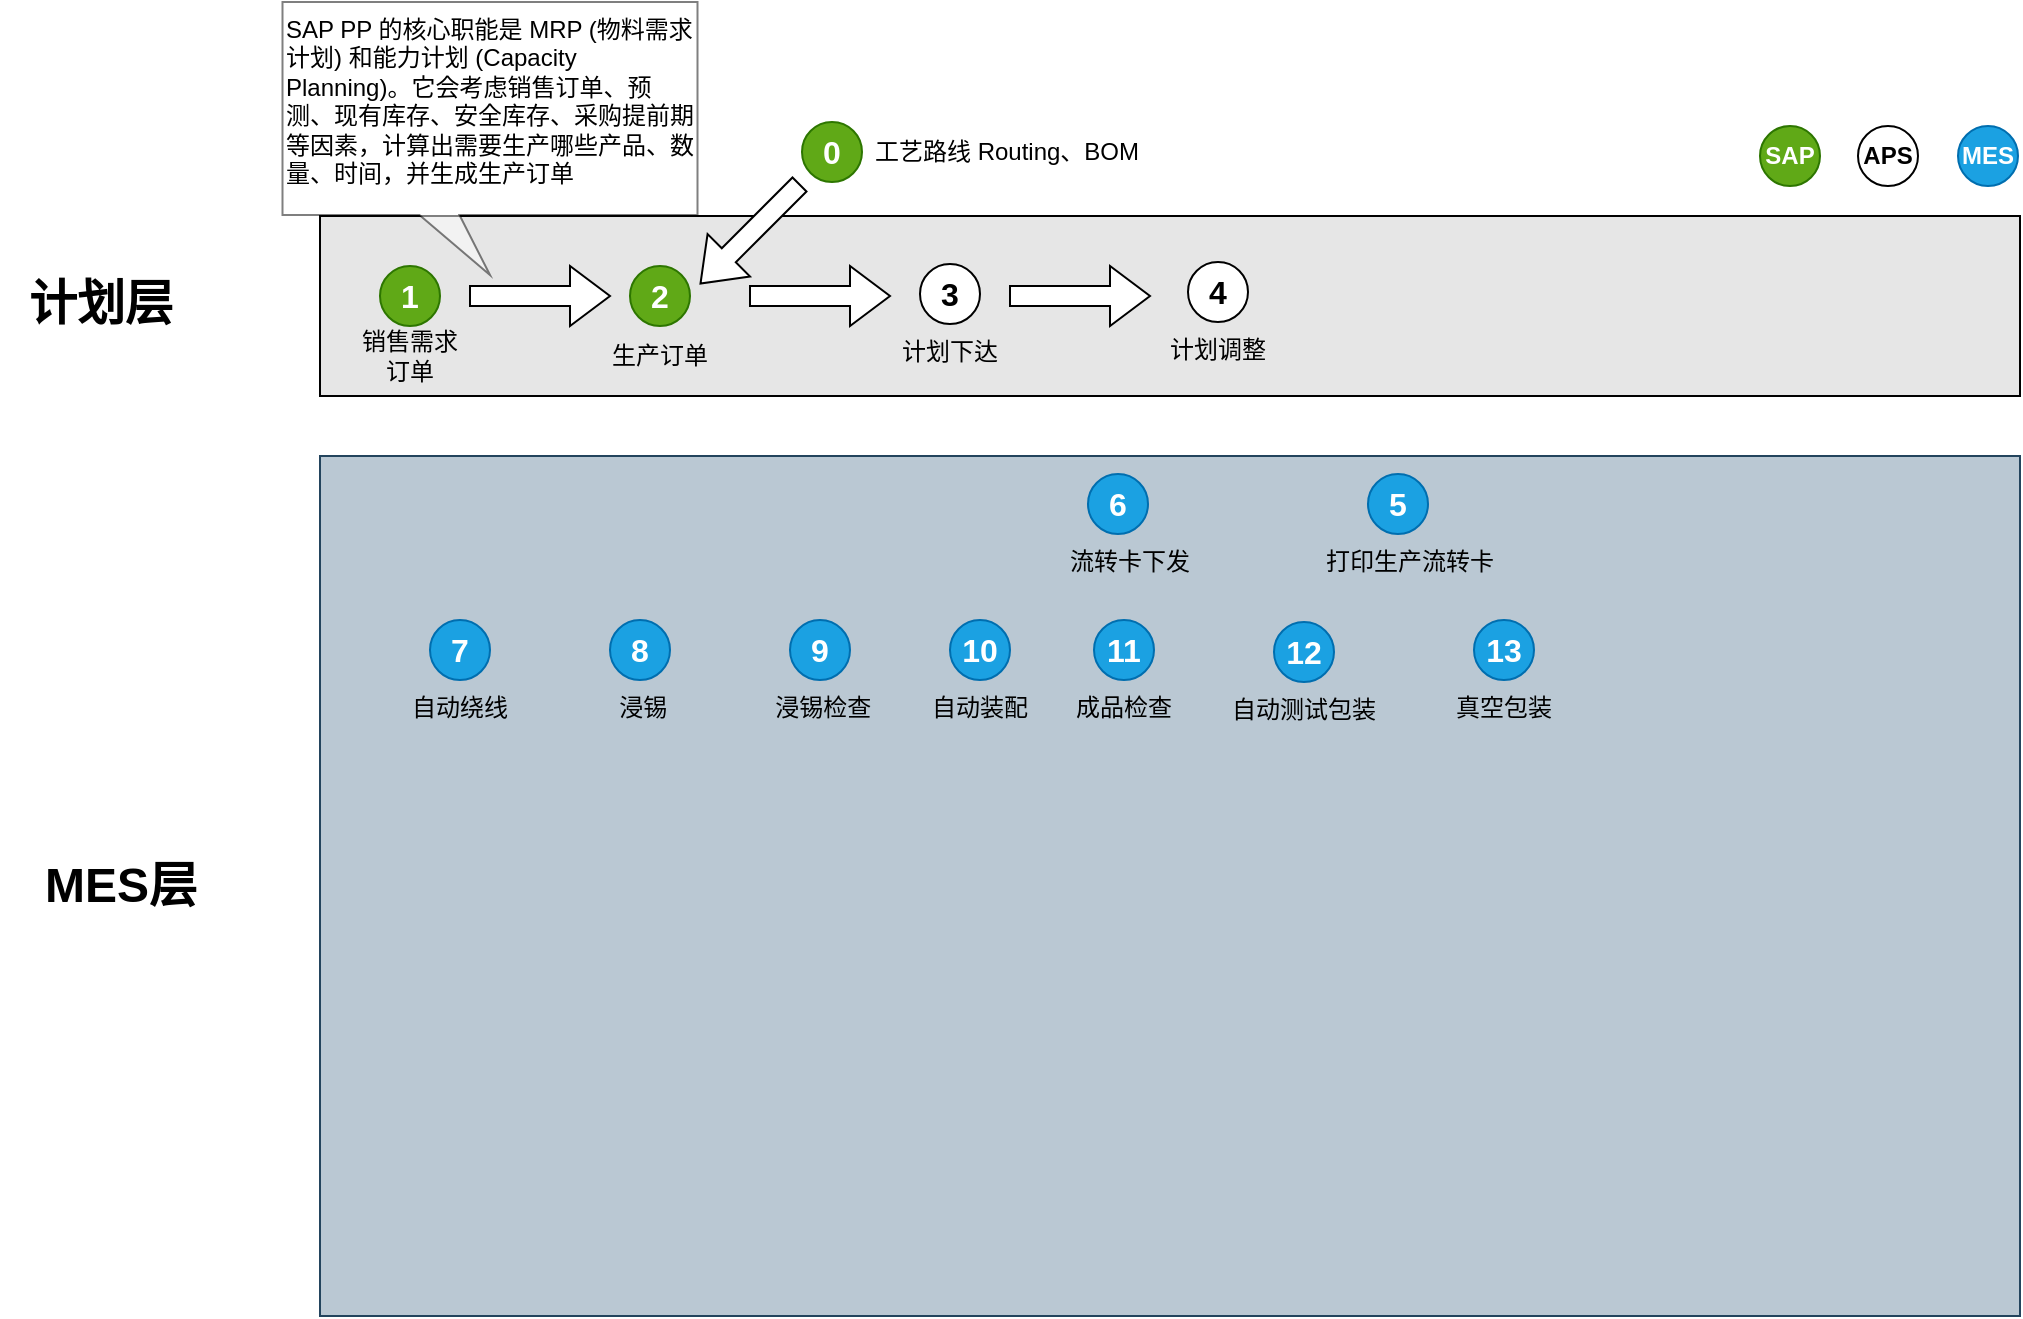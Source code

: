 <mxfile version="26.2.14">
  <diagram name="SAP-MES" id="LYEeIje9SqZyWHTVqlJM">
    <mxGraphModel dx="1271" dy="667" grid="1" gridSize="10" guides="1" tooltips="1" connect="1" arrows="1" fold="1" page="1" pageScale="1" pageWidth="850" pageHeight="1100" math="0" shadow="0">
      <root>
        <mxCell id="0" />
        <mxCell id="1" parent="0" />
        <mxCell id="aC4bHIneP-dO9CCa_mvw-2" value="" style="rounded=0;whiteSpace=wrap;html=1;fillColor=#E6E6E6;" vertex="1" parent="1">
          <mxGeometry x="270" y="347" width="850" height="90" as="geometry" />
        </mxCell>
        <mxCell id="aC4bHIneP-dO9CCa_mvw-3" value="计划层" style="text;strokeColor=none;fillColor=none;html=1;fontSize=24;fontStyle=1;verticalAlign=middle;align=center;" vertex="1" parent="1">
          <mxGeometry x="110" y="371" width="100" height="40" as="geometry" />
        </mxCell>
        <mxCell id="aC4bHIneP-dO9CCa_mvw-4" value="" style="html=1;shadow=0;dashed=0;align=center;verticalAlign=middle;shape=mxgraph.arrows2.arrow;dy=0.67;dx=20;notch=0;" vertex="1" parent="1">
          <mxGeometry x="345" y="372" width="70" height="30" as="geometry" />
        </mxCell>
        <mxCell id="aC4bHIneP-dO9CCa_mvw-5" value="" style="group" vertex="1" connectable="0" parent="1">
          <mxGeometry x="285" y="372" width="60" height="60" as="geometry" />
        </mxCell>
        <mxCell id="aC4bHIneP-dO9CCa_mvw-6" value="1" style="ellipse;whiteSpace=wrap;html=1;aspect=fixed;rotation=0;strokeColor=#2D7600;gradientDirection=east;fillColor=#60a917;rounded=0;pointerEvents=0;fontFamily=Helvetica;fontSize=16;spacingTop=4;spacingBottom=4;spacingLeft=4;spacingRight=4;points=[];fontStyle=1;snapToPoint=0;fontColor=#ffffff;" vertex="1" parent="aC4bHIneP-dO9CCa_mvw-5">
          <mxGeometry x="15" width="30" height="30" as="geometry" />
        </mxCell>
        <mxCell id="aC4bHIneP-dO9CCa_mvw-7" value="销售需求订单" style="text;html=1;align=center;verticalAlign=middle;whiteSpace=wrap;rounded=0;" vertex="1" parent="aC4bHIneP-dO9CCa_mvw-5">
          <mxGeometry y="30" width="60" height="30" as="geometry" />
        </mxCell>
        <mxCell id="aC4bHIneP-dO9CCa_mvw-8" value="" style="group" vertex="1" connectable="0" parent="1">
          <mxGeometry x="410" y="372" width="60" height="60" as="geometry" />
        </mxCell>
        <mxCell id="aC4bHIneP-dO9CCa_mvw-9" value="2" style="ellipse;whiteSpace=wrap;html=1;aspect=fixed;rotation=0;strokeColor=#2D7600;gradientDirection=east;fillColor=#60a917;rounded=0;pointerEvents=0;fontFamily=Helvetica;fontSize=16;spacingTop=4;spacingBottom=4;spacingLeft=4;spacingRight=4;points=[];fontStyle=1;snapToPoint=0;fontColor=#ffffff;" vertex="1" parent="aC4bHIneP-dO9CCa_mvw-8">
          <mxGeometry x="15" width="30" height="30" as="geometry" />
        </mxCell>
        <mxCell id="aC4bHIneP-dO9CCa_mvw-10" value="生产订单" style="text;html=1;align=center;verticalAlign=middle;whiteSpace=wrap;rounded=0;" vertex="1" parent="aC4bHIneP-dO9CCa_mvw-8">
          <mxGeometry y="30" width="60" height="30" as="geometry" />
        </mxCell>
        <mxCell id="aC4bHIneP-dO9CCa_mvw-11" value="" style="group" vertex="1" connectable="0" parent="1">
          <mxGeometry x="496" y="300" width="190" height="60" as="geometry" />
        </mxCell>
        <mxCell id="aC4bHIneP-dO9CCa_mvw-12" value="0" style="ellipse;whiteSpace=wrap;html=1;aspect=fixed;rotation=0;strokeColor=#2D7600;gradientDirection=east;fillColor=#60a917;rounded=0;pointerEvents=0;fontFamily=Helvetica;fontSize=16;spacingTop=4;spacingBottom=4;spacingLeft=4;spacingRight=4;points=[];fontStyle=1;snapToPoint=0;fontColor=#ffffff;" vertex="1" parent="aC4bHIneP-dO9CCa_mvw-11">
          <mxGeometry x="15" width="30" height="30" as="geometry" />
        </mxCell>
        <mxCell id="aC4bHIneP-dO9CCa_mvw-13" value="工艺路线&amp;nbsp;Routing、BOM" style="text;html=1;align=center;verticalAlign=middle;whiteSpace=wrap;rounded=0;" vertex="1" parent="aC4bHIneP-dO9CCa_mvw-11">
          <mxGeometry x="45" width="145" height="30" as="geometry" />
        </mxCell>
        <mxCell id="aC4bHIneP-dO9CCa_mvw-14" value="" style="html=1;shadow=0;dashed=0;align=center;verticalAlign=middle;shape=mxgraph.arrows2.arrow;dy=0.67;dx=20;notch=0;rotation=-225;" vertex="1" parent="1">
          <mxGeometry x="450" y="341" width="70" height="30" as="geometry" />
        </mxCell>
        <mxCell id="aC4bHIneP-dO9CCa_mvw-15" value="" style="html=1;shadow=0;dashed=0;align=center;verticalAlign=middle;shape=mxgraph.arrows2.arrow;dy=0.67;dx=20;notch=0;" vertex="1" parent="1">
          <mxGeometry x="485" y="372" width="70" height="30" as="geometry" />
        </mxCell>
        <mxCell id="aC4bHIneP-dO9CCa_mvw-16" value="SAP" style="ellipse;whiteSpace=wrap;html=1;aspect=fixed;rotation=0;strokeColor=#2D7600;gradientDirection=east;fillColor=#60a917;rounded=0;pointerEvents=0;fontFamily=Helvetica;fontSize=12;spacingTop=4;spacingBottom=4;spacingLeft=4;spacingRight=4;points=[];fontStyle=1;snapToPoint=0;fontColor=#ffffff;" vertex="1" parent="1">
          <mxGeometry x="990" y="302" width="30" height="30" as="geometry" />
        </mxCell>
        <mxCell id="aC4bHIneP-dO9CCa_mvw-17" value="" style="html=1;shadow=0;dashed=0;align=center;verticalAlign=middle;shape=mxgraph.arrows2.arrow;dy=0.67;dx=20;notch=0;" vertex="1" parent="1">
          <mxGeometry x="615" y="372" width="70" height="30" as="geometry" />
        </mxCell>
        <mxCell id="aC4bHIneP-dO9CCa_mvw-18" value="" style="group" vertex="1" connectable="0" parent="1">
          <mxGeometry x="555" y="370" width="62" height="60" as="geometry" />
        </mxCell>
        <mxCell id="aC4bHIneP-dO9CCa_mvw-19" value="" style="group" vertex="1" connectable="0" parent="aC4bHIneP-dO9CCa_mvw-18">
          <mxGeometry width="62" height="60" as="geometry" />
        </mxCell>
        <mxCell id="aC4bHIneP-dO9CCa_mvw-20" value="计划下达" style="text;html=1;align=center;verticalAlign=middle;whiteSpace=wrap;rounded=0;" vertex="1" parent="aC4bHIneP-dO9CCa_mvw-19">
          <mxGeometry y="30" width="60" height="30" as="geometry" />
        </mxCell>
        <mxCell id="aC4bHIneP-dO9CCa_mvw-21" value="3" style="ellipse;whiteSpace=wrap;html=1;aspect=fixed;rotation=0;gradientDirection=east;rounded=0;pointerEvents=0;fontFamily=Helvetica;fontSize=16;spacingTop=4;spacingBottom=4;spacingLeft=4;spacingRight=4;points=[];fontStyle=1;snapToPoint=0;" vertex="1" parent="aC4bHIneP-dO9CCa_mvw-18">
          <mxGeometry x="15" y="1" width="30" height="30" as="geometry" />
        </mxCell>
        <mxCell id="aC4bHIneP-dO9CCa_mvw-22" value="" style="group" vertex="1" connectable="0" parent="1">
          <mxGeometry x="689" y="369" width="62" height="60" as="geometry" />
        </mxCell>
        <mxCell id="aC4bHIneP-dO9CCa_mvw-23" value="" style="group" vertex="1" connectable="0" parent="aC4bHIneP-dO9CCa_mvw-22">
          <mxGeometry width="62" height="60" as="geometry" />
        </mxCell>
        <mxCell id="aC4bHIneP-dO9CCa_mvw-24" value="计划调整" style="text;html=1;align=center;verticalAlign=middle;whiteSpace=wrap;rounded=0;" vertex="1" parent="aC4bHIneP-dO9CCa_mvw-23">
          <mxGeometry y="30" width="60" height="30" as="geometry" />
        </mxCell>
        <mxCell id="aC4bHIneP-dO9CCa_mvw-25" value="4" style="ellipse;whiteSpace=wrap;html=1;aspect=fixed;rotation=0;gradientDirection=east;rounded=0;pointerEvents=0;fontFamily=Helvetica;fontSize=16;spacingTop=4;spacingBottom=4;spacingLeft=4;spacingRight=4;points=[];fontStyle=1;snapToPoint=0;" vertex="1" parent="aC4bHIneP-dO9CCa_mvw-22">
          <mxGeometry x="15" y="1" width="30" height="30" as="geometry" />
        </mxCell>
        <mxCell id="aC4bHIneP-dO9CCa_mvw-26" value="APS" style="ellipse;whiteSpace=wrap;html=1;aspect=fixed;rotation=0;gradientDirection=east;rounded=0;pointerEvents=0;fontFamily=Helvetica;fontSize=12;spacingTop=4;spacingBottom=4;spacingLeft=4;spacingRight=4;points=[];fontStyle=1;snapToPoint=0;" vertex="1" parent="1">
          <mxGeometry x="1039" y="302" width="30" height="30" as="geometry" />
        </mxCell>
        <mxCell id="aC4bHIneP-dO9CCa_mvw-27" value="" style="rounded=0;whiteSpace=wrap;html=1;fillColor=#bac8d3;strokeColor=#23445d;" vertex="1" parent="1">
          <mxGeometry x="270" y="467" width="850" height="430" as="geometry" />
        </mxCell>
        <mxCell id="aC4bHIneP-dO9CCa_mvw-28" value="MES层" style="text;strokeColor=none;fillColor=none;html=1;fontSize=24;fontStyle=1;verticalAlign=middle;align=center;" vertex="1" parent="1">
          <mxGeometry x="120" y="662" width="100" height="40" as="geometry" />
        </mxCell>
        <mxCell id="aC4bHIneP-dO9CCa_mvw-29" value="" style="group" vertex="1" connectable="0" parent="1">
          <mxGeometry x="779" y="475" width="90" height="60" as="geometry" />
        </mxCell>
        <mxCell id="aC4bHIneP-dO9CCa_mvw-30" value="" style="group" vertex="1" connectable="0" parent="aC4bHIneP-dO9CCa_mvw-29">
          <mxGeometry width="90" height="60" as="geometry" />
        </mxCell>
        <mxCell id="aC4bHIneP-dO9CCa_mvw-31" value="打印生产流转卡" style="text;html=1;align=center;verticalAlign=middle;whiteSpace=wrap;rounded=0;" vertex="1" parent="aC4bHIneP-dO9CCa_mvw-30">
          <mxGeometry x="-9" y="30" width="90" height="30" as="geometry" />
        </mxCell>
        <mxCell id="aC4bHIneP-dO9CCa_mvw-32" value="5" style="ellipse;whiteSpace=wrap;html=1;aspect=fixed;rotation=0;gradientDirection=east;rounded=0;pointerEvents=0;fontFamily=Helvetica;fontSize=16;spacingTop=4;spacingBottom=4;spacingLeft=4;spacingRight=4;points=[];fontStyle=1;snapToPoint=0;fillColor=#1ba1e2;fontColor=#ffffff;strokeColor=#006EAF;" vertex="1" parent="aC4bHIneP-dO9CCa_mvw-29">
          <mxGeometry x="15" y="1" width="30" height="30" as="geometry" />
        </mxCell>
        <mxCell id="aC4bHIneP-dO9CCa_mvw-33" value="MES" style="ellipse;whiteSpace=wrap;html=1;aspect=fixed;rotation=0;gradientDirection=east;rounded=0;pointerEvents=0;fontFamily=Helvetica;fontSize=12;spacingTop=4;spacingBottom=4;spacingLeft=4;spacingRight=4;points=[];fontStyle=1;snapToPoint=0;fillColor=#1ba1e2;fontColor=#ffffff;strokeColor=#006EAF;" vertex="1" parent="1">
          <mxGeometry x="1089" y="302" width="30" height="30" as="geometry" />
        </mxCell>
        <mxCell id="aC4bHIneP-dO9CCa_mvw-34" value="" style="group" vertex="1" connectable="0" parent="1">
          <mxGeometry x="639" y="475" width="90" height="60" as="geometry" />
        </mxCell>
        <mxCell id="aC4bHIneP-dO9CCa_mvw-35" value="" style="group" vertex="1" connectable="0" parent="aC4bHIneP-dO9CCa_mvw-34">
          <mxGeometry width="90" height="60" as="geometry" />
        </mxCell>
        <mxCell id="aC4bHIneP-dO9CCa_mvw-36" value="流转卡下发" style="text;html=1;align=center;verticalAlign=middle;whiteSpace=wrap;rounded=0;" vertex="1" parent="aC4bHIneP-dO9CCa_mvw-35">
          <mxGeometry x="-9" y="30" width="90" height="30" as="geometry" />
        </mxCell>
        <mxCell id="aC4bHIneP-dO9CCa_mvw-37" value="6" style="ellipse;whiteSpace=wrap;html=1;aspect=fixed;rotation=0;gradientDirection=east;rounded=0;pointerEvents=0;fontFamily=Helvetica;fontSize=16;spacingTop=4;spacingBottom=4;spacingLeft=4;spacingRight=4;points=[];fontStyle=1;snapToPoint=0;fillColor=#1ba1e2;fontColor=#ffffff;strokeColor=#006EAF;" vertex="1" parent="aC4bHIneP-dO9CCa_mvw-34">
          <mxGeometry x="15" y="1" width="30" height="30" as="geometry" />
        </mxCell>
        <mxCell id="aC4bHIneP-dO9CCa_mvw-38" value="" style="group" vertex="1" connectable="0" parent="1">
          <mxGeometry x="310" y="548" width="90" height="60" as="geometry" />
        </mxCell>
        <mxCell id="aC4bHIneP-dO9CCa_mvw-39" value="" style="group" vertex="1" connectable="0" parent="aC4bHIneP-dO9CCa_mvw-38">
          <mxGeometry width="90" height="60" as="geometry" />
        </mxCell>
        <mxCell id="aC4bHIneP-dO9CCa_mvw-40" value="自动绕线" style="text;html=1;align=center;verticalAlign=middle;whiteSpace=wrap;rounded=0;" vertex="1" parent="aC4bHIneP-dO9CCa_mvw-39">
          <mxGeometry x="-15" y="30" width="90" height="30" as="geometry" />
        </mxCell>
        <mxCell id="aC4bHIneP-dO9CCa_mvw-41" value="7" style="ellipse;whiteSpace=wrap;html=1;aspect=fixed;rotation=0;gradientDirection=east;rounded=0;pointerEvents=0;fontFamily=Helvetica;fontSize=16;spacingTop=4;spacingBottom=4;spacingLeft=4;spacingRight=4;points=[];fontStyle=1;snapToPoint=0;fillColor=#1ba1e2;fontColor=#ffffff;strokeColor=#006EAF;" vertex="1" parent="aC4bHIneP-dO9CCa_mvw-38">
          <mxGeometry x="15" y="1" width="30" height="30" as="geometry" />
        </mxCell>
        <mxCell id="aC4bHIneP-dO9CCa_mvw-42" value="" style="group" vertex="1" connectable="0" parent="1">
          <mxGeometry x="400" y="548" width="90" height="60" as="geometry" />
        </mxCell>
        <mxCell id="aC4bHIneP-dO9CCa_mvw-43" value="" style="group" vertex="1" connectable="0" parent="aC4bHIneP-dO9CCa_mvw-42">
          <mxGeometry width="90" height="60" as="geometry" />
        </mxCell>
        <mxCell id="aC4bHIneP-dO9CCa_mvw-44" value="&amp;nbsp;浸锡" style="text;html=1;align=center;verticalAlign=middle;whiteSpace=wrap;rounded=0;" vertex="1" parent="aC4bHIneP-dO9CCa_mvw-43">
          <mxGeometry x="-15" y="30" width="90" height="30" as="geometry" />
        </mxCell>
        <mxCell id="aC4bHIneP-dO9CCa_mvw-45" value="8" style="ellipse;whiteSpace=wrap;html=1;aspect=fixed;rotation=0;gradientDirection=east;rounded=0;pointerEvents=0;fontFamily=Helvetica;fontSize=16;spacingTop=4;spacingBottom=4;spacingLeft=4;spacingRight=4;points=[];fontStyle=1;snapToPoint=0;fillColor=#1ba1e2;fontColor=#ffffff;strokeColor=#006EAF;" vertex="1" parent="aC4bHIneP-dO9CCa_mvw-42">
          <mxGeometry x="15" y="1" width="30" height="30" as="geometry" />
        </mxCell>
        <mxCell id="aC4bHIneP-dO9CCa_mvw-46" value="" style="group" vertex="1" connectable="0" parent="1">
          <mxGeometry x="490" y="548" width="90" height="60" as="geometry" />
        </mxCell>
        <mxCell id="aC4bHIneP-dO9CCa_mvw-47" value="" style="group" vertex="1" connectable="0" parent="aC4bHIneP-dO9CCa_mvw-46">
          <mxGeometry width="90" height="60" as="geometry" />
        </mxCell>
        <mxCell id="aC4bHIneP-dO9CCa_mvw-48" value="&amp;nbsp;浸锡检查" style="text;html=1;align=center;verticalAlign=middle;whiteSpace=wrap;rounded=0;" vertex="1" parent="aC4bHIneP-dO9CCa_mvw-47">
          <mxGeometry x="-15" y="30" width="90" height="30" as="geometry" />
        </mxCell>
        <mxCell id="aC4bHIneP-dO9CCa_mvw-49" value="9" style="ellipse;whiteSpace=wrap;html=1;aspect=fixed;rotation=0;gradientDirection=east;rounded=0;pointerEvents=0;fontFamily=Helvetica;fontSize=16;spacingTop=4;spacingBottom=4;spacingLeft=4;spacingRight=4;points=[];fontStyle=1;snapToPoint=0;fillColor=#1ba1e2;fontColor=#ffffff;strokeColor=#006EAF;" vertex="1" parent="aC4bHIneP-dO9CCa_mvw-46">
          <mxGeometry x="15" y="1" width="30" height="30" as="geometry" />
        </mxCell>
        <mxCell id="aC4bHIneP-dO9CCa_mvw-50" value="" style="group" vertex="1" connectable="0" parent="1">
          <mxGeometry x="570" y="548" width="90" height="60" as="geometry" />
        </mxCell>
        <mxCell id="aC4bHIneP-dO9CCa_mvw-51" value="" style="group" vertex="1" connectable="0" parent="aC4bHIneP-dO9CCa_mvw-50">
          <mxGeometry width="90" height="60" as="geometry" />
        </mxCell>
        <mxCell id="aC4bHIneP-dO9CCa_mvw-52" value="自动装配" style="text;html=1;align=center;verticalAlign=middle;whiteSpace=wrap;rounded=0;" vertex="1" parent="aC4bHIneP-dO9CCa_mvw-51">
          <mxGeometry x="-15" y="30" width="90" height="30" as="geometry" />
        </mxCell>
        <mxCell id="aC4bHIneP-dO9CCa_mvw-53" value="10" style="ellipse;whiteSpace=wrap;html=1;aspect=fixed;rotation=0;gradientDirection=east;rounded=0;pointerEvents=0;fontFamily=Helvetica;fontSize=16;spacingTop=4;spacingBottom=4;spacingLeft=4;spacingRight=4;points=[];fontStyle=1;snapToPoint=0;fillColor=#1ba1e2;fontColor=#ffffff;strokeColor=#006EAF;" vertex="1" parent="aC4bHIneP-dO9CCa_mvw-50">
          <mxGeometry x="15" y="1" width="30" height="30" as="geometry" />
        </mxCell>
        <mxCell id="aC4bHIneP-dO9CCa_mvw-54" value="" style="group" vertex="1" connectable="0" parent="1">
          <mxGeometry x="642" y="548" width="90" height="60" as="geometry" />
        </mxCell>
        <mxCell id="aC4bHIneP-dO9CCa_mvw-55" value="" style="group" vertex="1" connectable="0" parent="aC4bHIneP-dO9CCa_mvw-54">
          <mxGeometry width="90" height="60" as="geometry" />
        </mxCell>
        <mxCell id="aC4bHIneP-dO9CCa_mvw-56" value="成品检查" style="text;html=1;align=center;verticalAlign=middle;whiteSpace=wrap;rounded=0;" vertex="1" parent="aC4bHIneP-dO9CCa_mvw-55">
          <mxGeometry x="-15" y="30" width="90" height="30" as="geometry" />
        </mxCell>
        <mxCell id="aC4bHIneP-dO9CCa_mvw-57" value="11" style="ellipse;whiteSpace=wrap;html=1;aspect=fixed;rotation=0;gradientDirection=east;rounded=0;pointerEvents=0;fontFamily=Helvetica;fontSize=16;spacingTop=4;spacingBottom=4;spacingLeft=4;spacingRight=4;points=[];fontStyle=1;snapToPoint=0;fillColor=#1ba1e2;fontColor=#ffffff;strokeColor=#006EAF;" vertex="1" parent="aC4bHIneP-dO9CCa_mvw-54">
          <mxGeometry x="15" y="1" width="30" height="30" as="geometry" />
        </mxCell>
        <mxCell id="aC4bHIneP-dO9CCa_mvw-58" value="" style="group" vertex="1" connectable="0" parent="1">
          <mxGeometry x="732" y="549" width="90" height="60" as="geometry" />
        </mxCell>
        <mxCell id="aC4bHIneP-dO9CCa_mvw-59" value="" style="group" vertex="1" connectable="0" parent="aC4bHIneP-dO9CCa_mvw-58">
          <mxGeometry width="90" height="60" as="geometry" />
        </mxCell>
        <mxCell id="aC4bHIneP-dO9CCa_mvw-60" value="自动测试包装" style="text;html=1;align=center;verticalAlign=middle;whiteSpace=wrap;rounded=0;" vertex="1" parent="aC4bHIneP-dO9CCa_mvw-59">
          <mxGeometry x="-15" y="30" width="90" height="30" as="geometry" />
        </mxCell>
        <mxCell id="aC4bHIneP-dO9CCa_mvw-61" value="12" style="ellipse;whiteSpace=wrap;html=1;aspect=fixed;rotation=0;gradientDirection=east;rounded=0;pointerEvents=0;fontFamily=Helvetica;fontSize=16;spacingTop=4;spacingBottom=4;spacingLeft=4;spacingRight=4;points=[];fontStyle=1;snapToPoint=0;fillColor=#1ba1e2;fontColor=#ffffff;strokeColor=#006EAF;" vertex="1" parent="aC4bHIneP-dO9CCa_mvw-58">
          <mxGeometry x="15" y="1" width="30" height="30" as="geometry" />
        </mxCell>
        <mxCell id="aC4bHIneP-dO9CCa_mvw-62" value="" style="group" vertex="1" connectable="0" parent="1">
          <mxGeometry x="832" y="548" width="90" height="60" as="geometry" />
        </mxCell>
        <mxCell id="aC4bHIneP-dO9CCa_mvw-63" value="" style="group" vertex="1" connectable="0" parent="aC4bHIneP-dO9CCa_mvw-62">
          <mxGeometry width="90" height="60" as="geometry" />
        </mxCell>
        <mxCell id="aC4bHIneP-dO9CCa_mvw-64" value="真空包装" style="text;html=1;align=center;verticalAlign=middle;whiteSpace=wrap;rounded=0;" vertex="1" parent="aC4bHIneP-dO9CCa_mvw-63">
          <mxGeometry x="-15" y="30" width="90" height="30" as="geometry" />
        </mxCell>
        <mxCell id="aC4bHIneP-dO9CCa_mvw-65" value="13" style="ellipse;whiteSpace=wrap;html=1;aspect=fixed;rotation=0;gradientDirection=east;rounded=0;pointerEvents=0;fontFamily=Helvetica;fontSize=16;spacingTop=4;spacingBottom=4;spacingLeft=4;spacingRight=4;points=[];fontStyle=1;snapToPoint=0;fillColor=#1ba1e2;fontColor=#ffffff;strokeColor=#006EAF;" vertex="1" parent="aC4bHIneP-dO9CCa_mvw-62">
          <mxGeometry x="15" y="1" width="30" height="30" as="geometry" />
        </mxCell>
        <mxCell id="aC4bHIneP-dO9CCa_mvw-69" value="&lt;span style=&quot;&quot;&gt;SAP PP 的核心职能是 MRP (物料需求计划) 和能力计划 (Capacity Planning)。它会考虑销售订单、预测、现有库存、安全库存、采购提前期等因素，计算出需要生产哪些产品、数量、时间，并生成生产订单&lt;/span&gt;" style="shape=callout;whiteSpace=wrap;html=1;perimeter=calloutPerimeter;opacity=50;size=30;position=0.33;verticalAlign=top;align=left;" vertex="1" parent="1">
          <mxGeometry x="251.25" y="240" width="207.5" height="136.5" as="geometry" />
        </mxCell>
      </root>
    </mxGraphModel>
  </diagram>
</mxfile>

